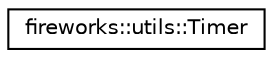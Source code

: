 digraph "Graphical Class Hierarchy"
{
 // LATEX_PDF_SIZE
  edge [fontname="Helvetica",fontsize="10",labelfontname="Helvetica",labelfontsize="10"];
  node [fontname="Helvetica",fontsize="10",shape=record];
  rankdir="LR";
  Node0 [label="fireworks::utils::Timer",height=0.2,width=0.4,color="black", fillcolor="white", style="filled",URL="$classfireworks_1_1utils_1_1_timer.html",tooltip="Timer class to keep track of the time."];
}
